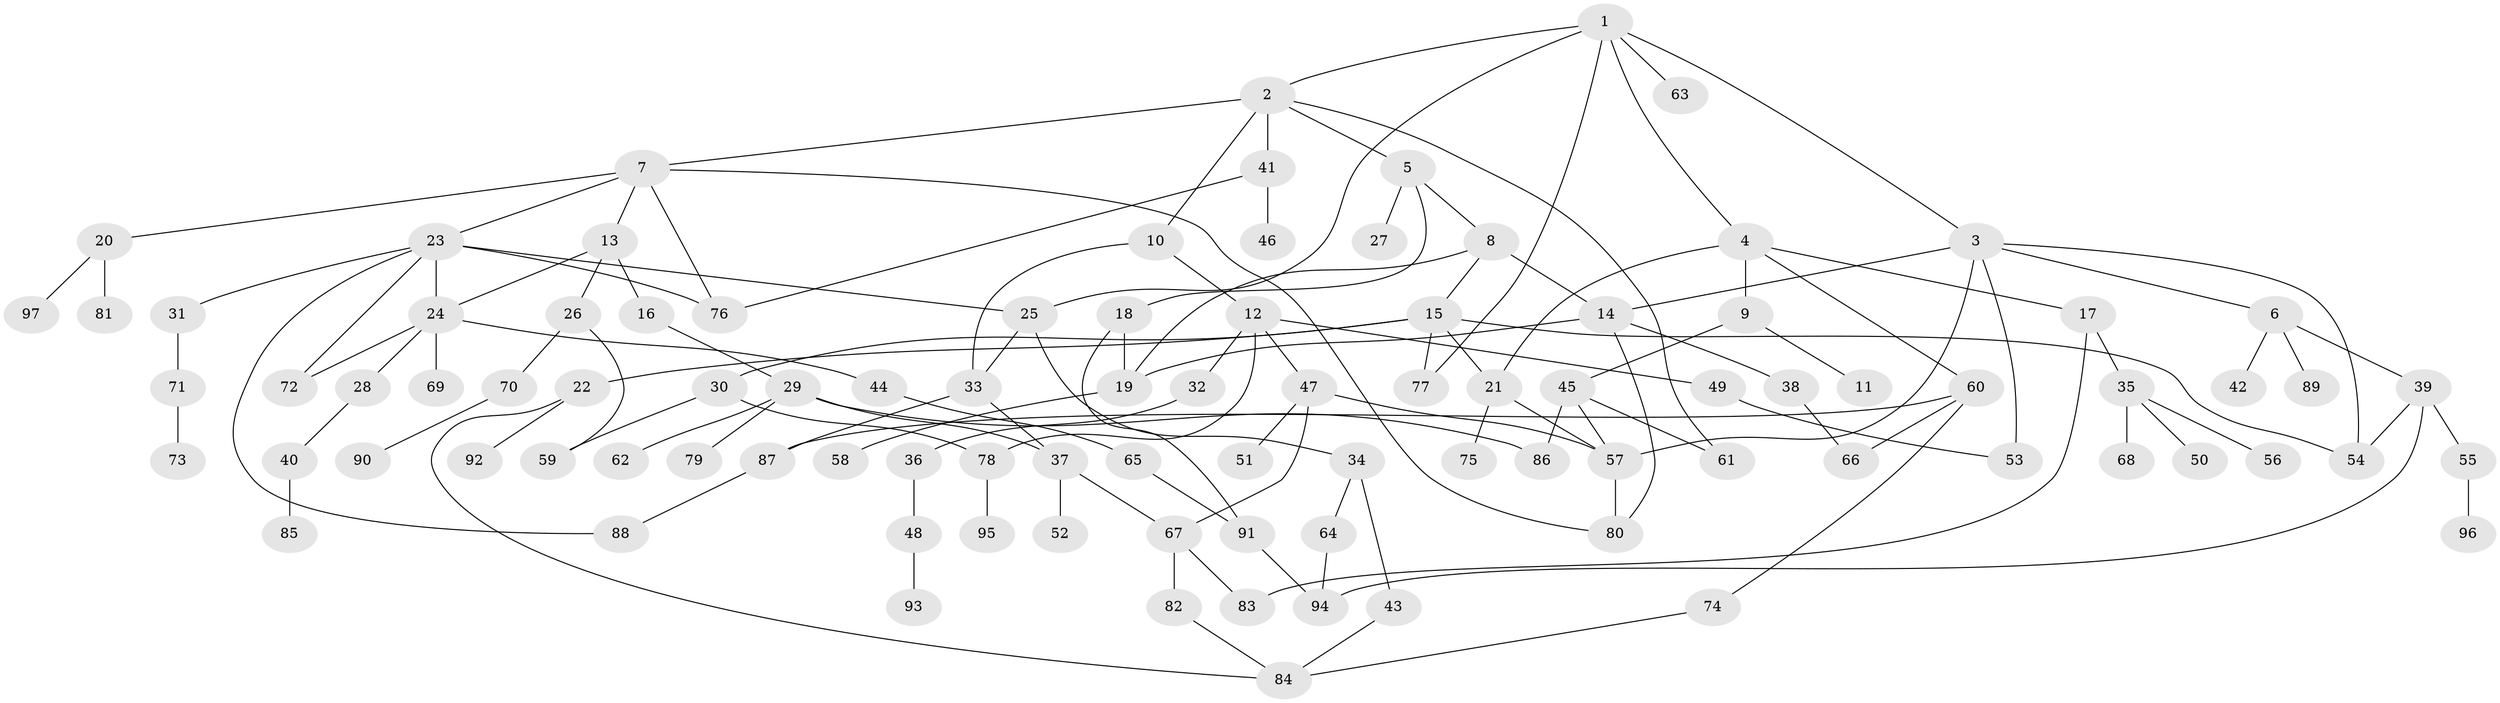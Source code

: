 // Generated by graph-tools (version 1.1) at 2025/42/03/09/25 04:42:00]
// undirected, 97 vertices, 131 edges
graph export_dot {
graph [start="1"]
  node [color=gray90,style=filled];
  1;
  2;
  3;
  4;
  5;
  6;
  7;
  8;
  9;
  10;
  11;
  12;
  13;
  14;
  15;
  16;
  17;
  18;
  19;
  20;
  21;
  22;
  23;
  24;
  25;
  26;
  27;
  28;
  29;
  30;
  31;
  32;
  33;
  34;
  35;
  36;
  37;
  38;
  39;
  40;
  41;
  42;
  43;
  44;
  45;
  46;
  47;
  48;
  49;
  50;
  51;
  52;
  53;
  54;
  55;
  56;
  57;
  58;
  59;
  60;
  61;
  62;
  63;
  64;
  65;
  66;
  67;
  68;
  69;
  70;
  71;
  72;
  73;
  74;
  75;
  76;
  77;
  78;
  79;
  80;
  81;
  82;
  83;
  84;
  85;
  86;
  87;
  88;
  89;
  90;
  91;
  92;
  93;
  94;
  95;
  96;
  97;
  1 -- 2;
  1 -- 3;
  1 -- 4;
  1 -- 25;
  1 -- 63;
  1 -- 77;
  2 -- 5;
  2 -- 7;
  2 -- 10;
  2 -- 41;
  2 -- 61;
  3 -- 6;
  3 -- 53;
  3 -- 54;
  3 -- 57;
  3 -- 14;
  4 -- 9;
  4 -- 17;
  4 -- 21;
  4 -- 60;
  5 -- 8;
  5 -- 18;
  5 -- 27;
  6 -- 39;
  6 -- 42;
  6 -- 89;
  7 -- 13;
  7 -- 20;
  7 -- 23;
  7 -- 80;
  7 -- 76;
  8 -- 14;
  8 -- 15;
  8 -- 19;
  9 -- 11;
  9 -- 45;
  10 -- 12;
  10 -- 33;
  12 -- 32;
  12 -- 47;
  12 -- 49;
  12 -- 78;
  13 -- 16;
  13 -- 24;
  13 -- 26;
  14 -- 38;
  14 -- 80;
  14 -- 19;
  15 -- 22;
  15 -- 30;
  15 -- 77;
  15 -- 54;
  15 -- 21;
  16 -- 29;
  17 -- 35;
  17 -- 83;
  18 -- 91;
  18 -- 19;
  19 -- 58;
  20 -- 81;
  20 -- 97;
  21 -- 57;
  21 -- 75;
  22 -- 92;
  22 -- 84;
  23 -- 31;
  23 -- 88;
  23 -- 72;
  23 -- 76;
  23 -- 24;
  23 -- 25;
  24 -- 28;
  24 -- 44;
  24 -- 69;
  24 -- 72;
  25 -- 34;
  25 -- 33;
  26 -- 70;
  26 -- 59;
  28 -- 40;
  29 -- 37;
  29 -- 62;
  29 -- 79;
  29 -- 86;
  30 -- 59;
  30 -- 78;
  31 -- 71;
  32 -- 36;
  33 -- 87;
  33 -- 37;
  34 -- 43;
  34 -- 64;
  35 -- 50;
  35 -- 56;
  35 -- 68;
  36 -- 48;
  37 -- 52;
  37 -- 67;
  38 -- 66;
  39 -- 55;
  39 -- 54;
  39 -- 94;
  40 -- 85;
  41 -- 46;
  41 -- 76;
  43 -- 84;
  44 -- 65;
  45 -- 57;
  45 -- 86;
  45 -- 61;
  47 -- 51;
  47 -- 67;
  47 -- 57;
  48 -- 93;
  49 -- 53;
  55 -- 96;
  57 -- 80;
  60 -- 66;
  60 -- 74;
  60 -- 87;
  64 -- 94;
  65 -- 91;
  67 -- 82;
  67 -- 83;
  70 -- 90;
  71 -- 73;
  74 -- 84;
  78 -- 95;
  82 -- 84;
  87 -- 88;
  91 -- 94;
}
